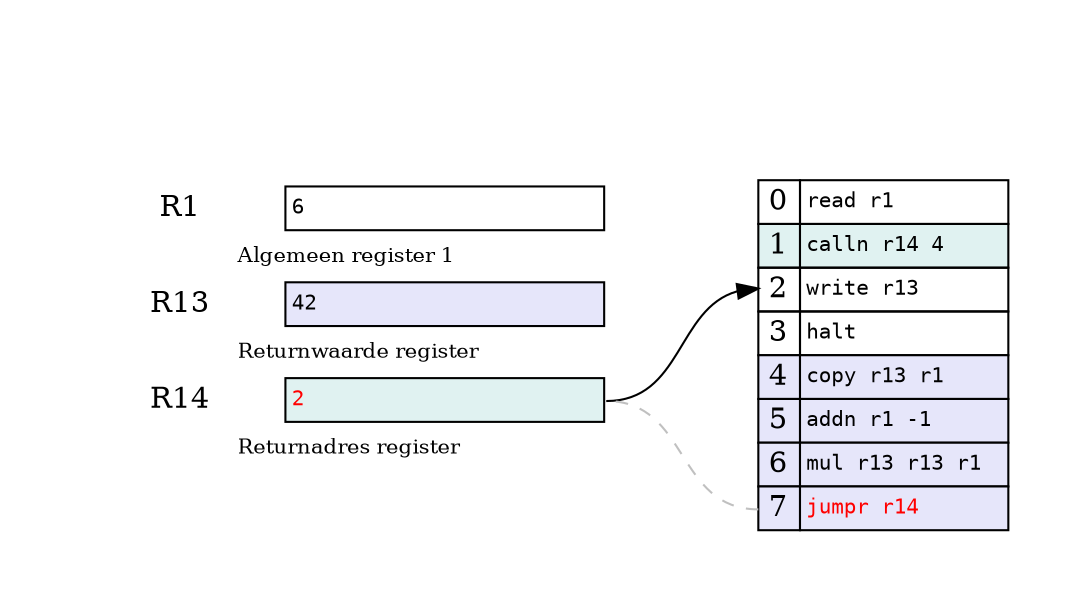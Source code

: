 digraph {
    graph [pad="0.5", nodesep="0.5", ranksep="1"];
    node [shape=plain]
    rankdir=LR;

    // labelloc=t
    // label="Von Neumann architectuur"

    CPU, RAM [shape=box, color=none, style=invis, height=0, margin=0, width=0]
    CPU -> RAM [dir="both", style=invis]
    { rank=same; CPU-> CPU_t [style=invis] }
    { rank=same; RAM-> RAM_t [style=invis] }

    CPU_t [label=<
    <table border="0" cellborder="1" cellspacing="2">
        <tr>
            <td color="none">R1</td>
            <td port="r0" align="left" width="90%"><font point-size="10" face="monospace" color="black">6</font></td>
        </tr>
        <tr>
            <td color="none" align="left" colspan="2">
                <font point-size="10">Algemeen register 1</font>
            </td>
        </tr>
        <tr>
            <td color="none">R13</td>
            <td align="left" port="r13" bgcolor="lavender"><font point-size="10" face="monospace" color="black">42</font></td>
        </tr>
        <tr>
            <td color="none" align="left" colspan="2">
                <font point-size="10">Returnwaarde register</font>
            </td>
        </tr>
        <tr>
            <td color="none">R14</td>
            <td align="left" port="r14" bgcolor="#e0f2f1"><font point-size="10" face="monospace" color="red">2</font></td>
        </tr>
        <tr>
            <td color="none" align="left" colspan="2">
                <font point-size="10">Returnadres register</font>
            </td>
        </tr>
    </table>>]

    RAM_t [label=<
    <table align="right" border="0" cellborder="1" cellspacing="0">
        <tr>
            <td port="m0" width="20%">0</td>
            <td align="left" width="100%"><font point-size="10" face="monospace" color="black">read r1</font></td>
        </tr>
        <tr>
            <td port="m1" bgcolor="#e0f2f1">1</td>
            <td align="left" bgcolor="#e0f2f1"><font point-size="10" face="monospace" color="black">calln r14 4</font></td>
        </tr>
        <tr>
            <td port="m2">2</td>
            <td align="left"><font point-size="10" face="monospace" color="black">write r13</font></td>
        </tr>
        <tr>
            <td port="m3">3</td>
            <td align="left"><font point-size="10" face="monospace" color="black">halt</font></td>
        </tr>
        <tr>
            <td port="m4" bgcolor="lavender">4</td>
            <td align="left" bgcolor="lavender"><font point-size="10" face="monospace" color="black">copy r13 r1</font></td>
        </tr>
        <tr>
            <td port="m5" bgcolor="lavender">5</td>
            <td align="left" bgcolor="lavender"><font point-size="10" face="monospace" color="black">addn r1 -1</font></td>
        </tr>
        <tr>
            <td port="m6" bgcolor="lavender">6</td>
            <td align="left" bgcolor="lavender"><font point-size="10" face="monospace" color="black">mul r13 r13 r1</font></td>
        </tr>
        <tr>
            <td port="m7" bgcolor="lavender">7</td>
            <td align="left" bgcolor="lavender"><font point-size="10" face="monospace" color="red">jumpr r14</font></td>
        </tr>
    </table>>]

    RAM_t:m7 -> CPU_t:r14 [style=dashed, color=grey, arrowhead=none]
    CPU_t:r14 -> RAM_t:m2
}